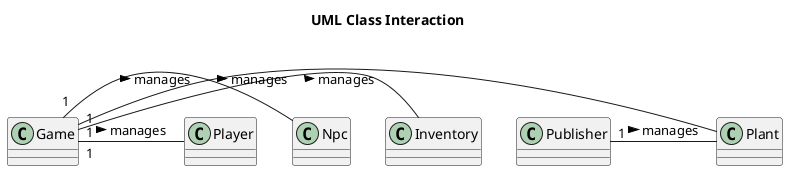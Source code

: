 @startuml interaction
title "UML Class Interaction"
Game "1" - Inventory: manages >
Game "1" - Npc: manages >
Game "1" - Plant: manages >
Game "1" - Player: manages >
Publisher "1" - Plant: manages >
@enduml